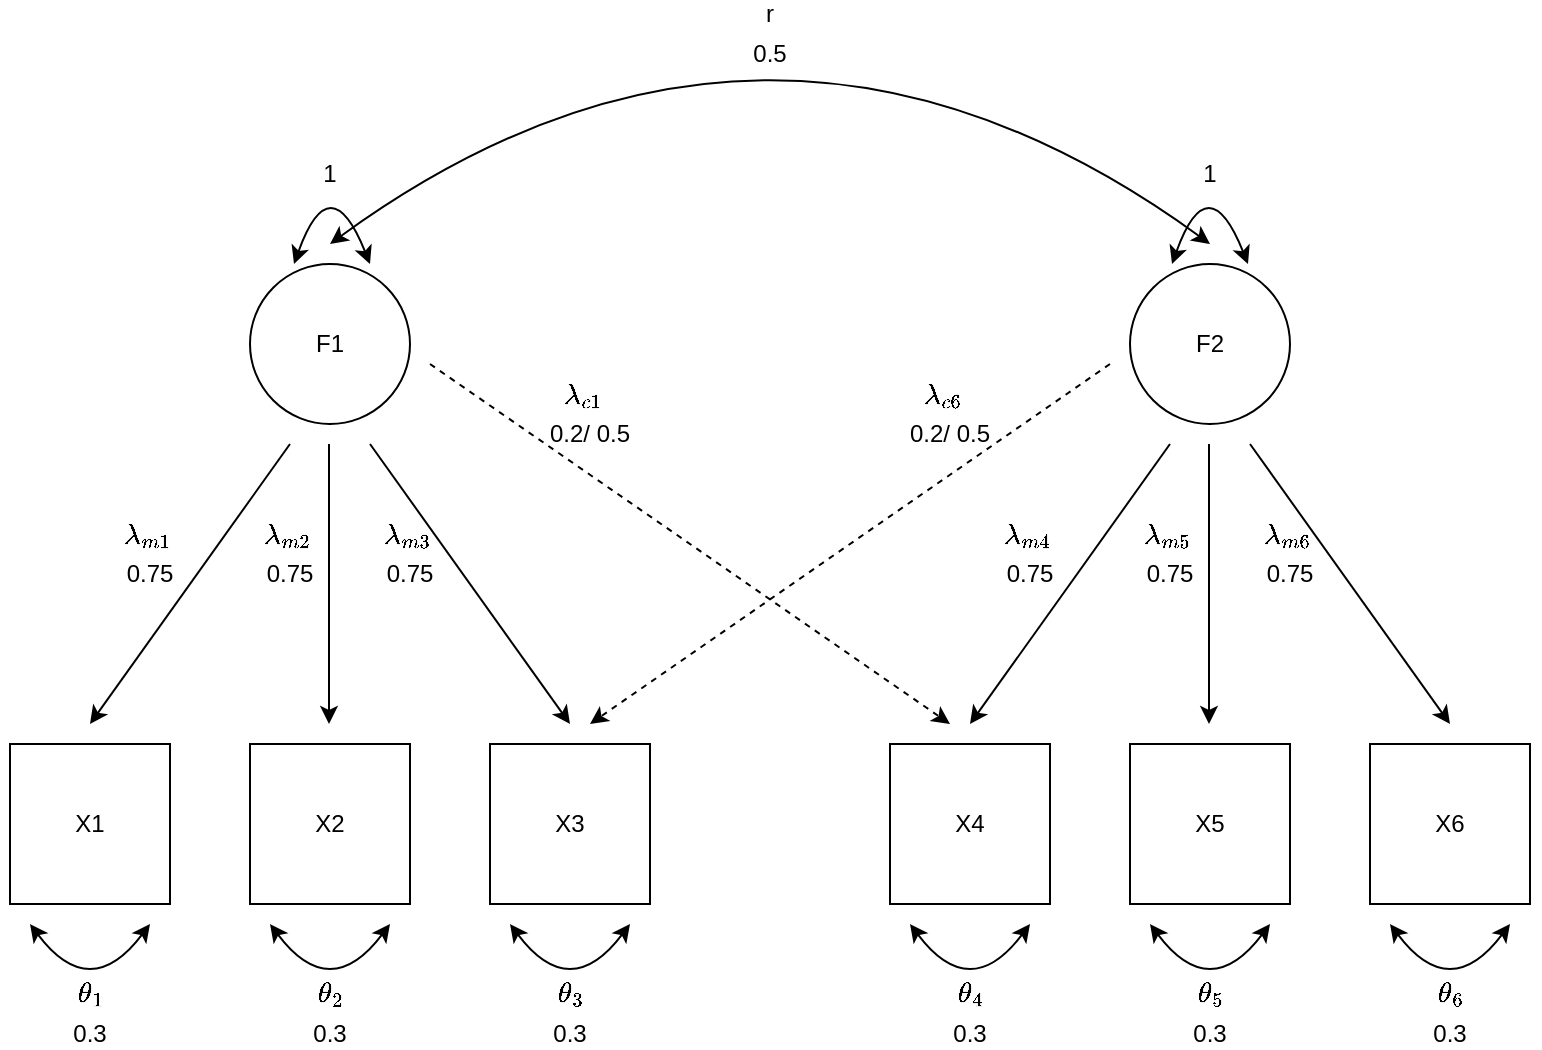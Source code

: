 <mxfile version="17.5.0" type="device"><diagram id="7yZWHM5hNiSJyR0sJOxw" name="Page-1"><mxGraphModel dx="1398" dy="744" grid="1" gridSize="10" guides="1" tooltips="1" connect="1" arrows="1" fold="1" page="1" pageScale="1" pageWidth="850" pageHeight="1100" math="1" shadow="0"><root><mxCell id="0"/><mxCell id="1" parent="0"/><mxCell id="l2Lz9_HfoFGXl_auylKm-1" value="X1" style="whiteSpace=wrap;html=1;aspect=fixed;" parent="1" vertex="1"><mxGeometry x="40" y="600" width="80" height="80" as="geometry"/></mxCell><mxCell id="l2Lz9_HfoFGXl_auylKm-2" value="X2" style="whiteSpace=wrap;html=1;aspect=fixed;" parent="1" vertex="1"><mxGeometry x="160" y="600" width="80" height="80" as="geometry"/></mxCell><mxCell id="l2Lz9_HfoFGXl_auylKm-3" value="X3" style="whiteSpace=wrap;html=1;aspect=fixed;" parent="1" vertex="1"><mxGeometry x="280" y="600" width="80" height="80" as="geometry"/></mxCell><mxCell id="l2Lz9_HfoFGXl_auylKm-4" value="X4" style="whiteSpace=wrap;html=1;aspect=fixed;" parent="1" vertex="1"><mxGeometry x="480" y="600" width="80" height="80" as="geometry"/></mxCell><mxCell id="l2Lz9_HfoFGXl_auylKm-5" value="X5" style="whiteSpace=wrap;html=1;aspect=fixed;" parent="1" vertex="1"><mxGeometry x="600" y="600" width="80" height="80" as="geometry"/></mxCell><mxCell id="l2Lz9_HfoFGXl_auylKm-6" value="X6" style="whiteSpace=wrap;html=1;aspect=fixed;" parent="1" vertex="1"><mxGeometry x="720" y="600" width="80" height="80" as="geometry"/></mxCell><mxCell id="l2Lz9_HfoFGXl_auylKm-7" value="F1" style="ellipse;whiteSpace=wrap;html=1;aspect=fixed;" parent="1" vertex="1"><mxGeometry x="160" y="360" width="80" height="80" as="geometry"/></mxCell><mxCell id="l2Lz9_HfoFGXl_auylKm-8" value="F2" style="ellipse;whiteSpace=wrap;html=1;aspect=fixed;" parent="1" vertex="1"><mxGeometry x="600" y="360" width="80" height="80" as="geometry"/></mxCell><mxCell id="tgd6ZOpWkAbLlobaqCAW-1" value="" style="endArrow=classic;startArrow=classic;html=1;curved=1;" parent="1" edge="1"><mxGeometry width="50" height="50" relative="1" as="geometry"><mxPoint x="200" y="350" as="sourcePoint"/><mxPoint x="640" y="350" as="targetPoint"/><Array as="points"><mxPoint x="420" y="190"/></Array></mxGeometry></mxCell><mxCell id="tgd6ZOpWkAbLlobaqCAW-2" value="" style="endArrow=classic;startArrow=classic;html=1;curved=1;exitX=0.275;exitY=0;exitDx=0;exitDy=0;exitPerimeter=0;" parent="1" source="l2Lz9_HfoFGXl_auylKm-7" edge="1"><mxGeometry width="50" height="50" relative="1" as="geometry"><mxPoint x="175" y="360" as="sourcePoint"/><mxPoint x="220" y="360" as="targetPoint"/><Array as="points"><mxPoint x="200" y="310"/></Array></mxGeometry></mxCell><mxCell id="tgd6ZOpWkAbLlobaqCAW-4" value="" style="endArrow=classic;startArrow=classic;html=1;curved=1;exitX=0.275;exitY=0;exitDx=0;exitDy=0;exitPerimeter=0;" parent="1" edge="1"><mxGeometry width="50" height="50" relative="1" as="geometry"><mxPoint x="621" y="360" as="sourcePoint"/><mxPoint x="659" y="360" as="targetPoint"/><Array as="points"><mxPoint x="639" y="310"/></Array></mxGeometry></mxCell><mxCell id="tgd6ZOpWkAbLlobaqCAW-5" value="" style="endArrow=classic;startArrow=classic;html=1;curved=1;" parent="1" edge="1"><mxGeometry width="50" height="50" relative="1" as="geometry"><mxPoint x="50" y="690" as="sourcePoint"/><mxPoint x="110" y="690" as="targetPoint"/><Array as="points"><mxPoint x="80" y="730"/></Array></mxGeometry></mxCell><mxCell id="tgd6ZOpWkAbLlobaqCAW-6" value="" style="endArrow=classic;startArrow=classic;html=1;curved=1;" parent="1" edge="1"><mxGeometry width="50" height="50" relative="1" as="geometry"><mxPoint x="170" y="690" as="sourcePoint"/><mxPoint x="230" y="690" as="targetPoint"/><Array as="points"><mxPoint x="200" y="730"/></Array></mxGeometry></mxCell><mxCell id="tgd6ZOpWkAbLlobaqCAW-7" value="" style="endArrow=classic;startArrow=classic;html=1;curved=1;" parent="1" edge="1"><mxGeometry width="50" height="50" relative="1" as="geometry"><mxPoint x="290" y="690" as="sourcePoint"/><mxPoint x="350" y="690" as="targetPoint"/><Array as="points"><mxPoint x="320" y="730"/></Array></mxGeometry></mxCell><mxCell id="tgd6ZOpWkAbLlobaqCAW-8" value="" style="endArrow=classic;startArrow=classic;html=1;curved=1;" parent="1" edge="1"><mxGeometry width="50" height="50" relative="1" as="geometry"><mxPoint x="490" y="690" as="sourcePoint"/><mxPoint x="550" y="690" as="targetPoint"/><Array as="points"><mxPoint x="520" y="730"/></Array></mxGeometry></mxCell><mxCell id="tgd6ZOpWkAbLlobaqCAW-9" value="" style="endArrow=classic;startArrow=classic;html=1;curved=1;" parent="1" edge="1"><mxGeometry width="50" height="50" relative="1" as="geometry"><mxPoint x="610" y="690" as="sourcePoint"/><mxPoint x="670" y="690" as="targetPoint"/><Array as="points"><mxPoint x="640" y="730"/></Array></mxGeometry></mxCell><mxCell id="tgd6ZOpWkAbLlobaqCAW-10" value="" style="endArrow=classic;startArrow=classic;html=1;curved=1;" parent="1" edge="1"><mxGeometry width="50" height="50" relative="1" as="geometry"><mxPoint x="730" y="690" as="sourcePoint"/><mxPoint x="790" y="690" as="targetPoint"/><Array as="points"><mxPoint x="760" y="730"/></Array></mxGeometry></mxCell><mxCell id="RlQ0effUyl4t4b7AmfCB-1" value="" style="endArrow=classic;html=1;rounded=0;" parent="1" edge="1"><mxGeometry width="50" height="50" relative="1" as="geometry"><mxPoint x="180" y="450" as="sourcePoint"/><mxPoint x="80" y="590" as="targetPoint"/></mxGeometry></mxCell><mxCell id="RlQ0effUyl4t4b7AmfCB-2" value="" style="endArrow=classic;html=1;rounded=0;" parent="1" edge="1"><mxGeometry width="50" height="50" relative="1" as="geometry"><mxPoint x="199.5" y="450" as="sourcePoint"/><mxPoint x="199.5" y="590" as="targetPoint"/></mxGeometry></mxCell><mxCell id="RlQ0effUyl4t4b7AmfCB-3" value="" style="endArrow=classic;html=1;rounded=0;" parent="1" edge="1"><mxGeometry width="50" height="50" relative="1" as="geometry"><mxPoint x="220" y="450" as="sourcePoint"/><mxPoint x="320" y="590" as="targetPoint"/></mxGeometry></mxCell><mxCell id="RlQ0effUyl4t4b7AmfCB-4" value="" style="endArrow=classic;html=1;rounded=0;" parent="1" edge="1"><mxGeometry width="50" height="50" relative="1" as="geometry"><mxPoint x="639.5" y="450" as="sourcePoint"/><mxPoint x="639.5" y="590" as="targetPoint"/></mxGeometry></mxCell><mxCell id="RlQ0effUyl4t4b7AmfCB-5" value="" style="endArrow=classic;html=1;rounded=0;" parent="1" edge="1"><mxGeometry width="50" height="50" relative="1" as="geometry"><mxPoint x="620" y="450" as="sourcePoint"/><mxPoint x="520" y="590" as="targetPoint"/></mxGeometry></mxCell><mxCell id="RlQ0effUyl4t4b7AmfCB-6" value="" style="endArrow=classic;html=1;rounded=0;" parent="1" edge="1"><mxGeometry width="50" height="50" relative="1" as="geometry"><mxPoint x="660" y="450" as="sourcePoint"/><mxPoint x="760" y="590" as="targetPoint"/></mxGeometry></mxCell><mxCell id="gGguRTh97zDVYsn-qXuR-1" value="1" style="text;html=1;strokeColor=none;fillColor=none;align=center;verticalAlign=middle;whiteSpace=wrap;rounded=0;" parent="1" vertex="1"><mxGeometry x="170" y="310" width="60" height="10" as="geometry"/></mxCell><mxCell id="gGguRTh97zDVYsn-qXuR-4" value="1" style="text;html=1;strokeColor=none;fillColor=none;align=center;verticalAlign=middle;whiteSpace=wrap;rounded=0;" parent="1" vertex="1"><mxGeometry x="610" y="310" width="60" height="10" as="geometry"/></mxCell><mxCell id="gGguRTh97zDVYsn-qXuR-5" value="0.5" style="text;html=1;strokeColor=none;fillColor=none;align=center;verticalAlign=middle;whiteSpace=wrap;rounded=0;" parent="1" vertex="1"><mxGeometry x="390" y="250" width="60" height="10" as="geometry"/></mxCell><mxCell id="gGguRTh97zDVYsn-qXuR-6" value="0.3" style="text;html=1;strokeColor=none;fillColor=none;align=center;verticalAlign=middle;whiteSpace=wrap;rounded=0;" parent="1" vertex="1"><mxGeometry x="50" y="740" width="60" height="10" as="geometry"/></mxCell><mxCell id="gGguRTh97zDVYsn-qXuR-7" value="0.3" style="text;html=1;strokeColor=none;fillColor=none;align=center;verticalAlign=middle;whiteSpace=wrap;rounded=0;" parent="1" vertex="1"><mxGeometry x="170" y="740" width="60" height="10" as="geometry"/></mxCell><mxCell id="gGguRTh97zDVYsn-qXuR-8" value="0.3" style="text;html=1;strokeColor=none;fillColor=none;align=center;verticalAlign=middle;whiteSpace=wrap;rounded=0;" parent="1" vertex="1"><mxGeometry x="290" y="740" width="60" height="10" as="geometry"/></mxCell><mxCell id="gGguRTh97zDVYsn-qXuR-10" value="0.3" style="text;html=1;strokeColor=none;fillColor=none;align=center;verticalAlign=middle;whiteSpace=wrap;rounded=0;" parent="1" vertex="1"><mxGeometry x="490" y="740" width="60" height="10" as="geometry"/></mxCell><mxCell id="gGguRTh97zDVYsn-qXuR-11" value="0.3" style="text;html=1;strokeColor=none;fillColor=none;align=center;verticalAlign=middle;whiteSpace=wrap;rounded=0;" parent="1" vertex="1"><mxGeometry x="610" y="740" width="60" height="10" as="geometry"/></mxCell><mxCell id="gGguRTh97zDVYsn-qXuR-12" value="0.3" style="text;html=1;strokeColor=none;fillColor=none;align=center;verticalAlign=middle;whiteSpace=wrap;rounded=0;" parent="1" vertex="1"><mxGeometry x="730" y="740" width="60" height="10" as="geometry"/></mxCell><mxCell id="gGguRTh97zDVYsn-qXuR-13" value="0.75" style="text;html=1;strokeColor=none;fillColor=none;align=center;verticalAlign=middle;whiteSpace=wrap;rounded=0;" parent="1" vertex="1"><mxGeometry x="80" y="510" width="60" height="10" as="geometry"/></mxCell><mxCell id="gGguRTh97zDVYsn-qXuR-22" value="" style="endArrow=classic;html=1;rounded=0;dashed=1;" parent="1" edge="1"><mxGeometry width="50" height="50" relative="1" as="geometry"><mxPoint x="250" y="410" as="sourcePoint"/><mxPoint x="510" y="590" as="targetPoint"/></mxGeometry></mxCell><mxCell id="gGguRTh97zDVYsn-qXuR-23" value="" style="endArrow=classic;html=1;rounded=0;dashed=1;" parent="1" edge="1"><mxGeometry width="50" height="50" relative="1" as="geometry"><mxPoint x="590" y="410" as="sourcePoint"/><mxPoint x="330" y="590" as="targetPoint"/></mxGeometry></mxCell><mxCell id="gGguRTh97zDVYsn-qXuR-24" value="0.2/ 0.5" style="text;html=1;strokeColor=none;fillColor=none;align=center;verticalAlign=middle;whiteSpace=wrap;rounded=0;" parent="1" vertex="1"><mxGeometry x="300" y="440" width="60" height="10" as="geometry"/></mxCell><mxCell id="gGguRTh97zDVYsn-qXuR-28" value="0.2/ 0.5" style="text;html=1;strokeColor=none;fillColor=none;align=center;verticalAlign=middle;whiteSpace=wrap;rounded=0;" parent="1" vertex="1"><mxGeometry x="480" y="440" width="60" height="10" as="geometry"/></mxCell><mxCell id="EZoO8CYYOMV7mXSTgMPz-3" value="0.75" style="text;html=1;strokeColor=none;fillColor=none;align=center;verticalAlign=middle;whiteSpace=wrap;rounded=0;" parent="1" vertex="1"><mxGeometry x="150" y="510" width="60" height="10" as="geometry"/></mxCell><mxCell id="EZoO8CYYOMV7mXSTgMPz-5" value="0.75" style="text;html=1;strokeColor=none;fillColor=none;align=center;verticalAlign=middle;whiteSpace=wrap;rounded=0;" parent="1" vertex="1"><mxGeometry x="210" y="510" width="60" height="10" as="geometry"/></mxCell><mxCell id="EZoO8CYYOMV7mXSTgMPz-7" value="0.75" style="text;html=1;strokeColor=none;fillColor=none;align=center;verticalAlign=middle;whiteSpace=wrap;rounded=0;" parent="1" vertex="1"><mxGeometry x="520" y="510" width="60" height="10" as="geometry"/></mxCell><mxCell id="EZoO8CYYOMV7mXSTgMPz-8" value="0.75" style="text;html=1;strokeColor=none;fillColor=none;align=center;verticalAlign=middle;whiteSpace=wrap;rounded=0;" parent="1" vertex="1"><mxGeometry x="650" y="510" width="60" height="10" as="geometry"/></mxCell><mxCell id="EZoO8CYYOMV7mXSTgMPz-9" value="0.75" style="text;html=1;strokeColor=none;fillColor=none;align=center;verticalAlign=middle;whiteSpace=wrap;rounded=0;" parent="1" vertex="1"><mxGeometry x="590" y="510" width="60" height="10" as="geometry"/></mxCell><mxCell id="Vt7r0TU3cWj8TG8nADMm-1" value="$$\theta_1$$" style="text;html=1;align=center;verticalAlign=middle;resizable=0;points=[];autosize=1;strokeColor=none;fillColor=none;" parent="1" vertex="1"><mxGeometry x="35" y="715" width="90" height="20" as="geometry"/></mxCell><mxCell id="Vt7r0TU3cWj8TG8nADMm-17" value="&lt;div style=&quot;text-align: center&quot;&gt;&lt;span&gt;&lt;font face=&quot;helvetica&quot;&gt;$$\lambda_{m 1}$$&lt;/font&gt;&lt;/span&gt;&lt;/div&gt;" style="text;whiteSpace=wrap;html=1;" parent="1" vertex="1"><mxGeometry x="95" y="470" width="30" height="40" as="geometry"/></mxCell><mxCell id="Vt7r0TU3cWj8TG8nADMm-21" value="r" style="text;html=1;strokeColor=none;fillColor=none;align=center;verticalAlign=middle;whiteSpace=wrap;rounded=0;" parent="1" vertex="1"><mxGeometry x="390" y="230" width="60" height="10" as="geometry"/></mxCell><mxCell id="Vt7r0TU3cWj8TG8nADMm-30" value="$$\theta_2$$" style="text;html=1;align=center;verticalAlign=middle;resizable=0;points=[];autosize=1;strokeColor=none;fillColor=none;" parent="1" vertex="1"><mxGeometry x="155" y="715" width="90" height="20" as="geometry"/></mxCell><mxCell id="Vt7r0TU3cWj8TG8nADMm-31" value="$$\theta_3$$" style="text;html=1;align=center;verticalAlign=middle;resizable=0;points=[];autosize=1;strokeColor=none;fillColor=none;" parent="1" vertex="1"><mxGeometry x="275" y="715" width="90" height="20" as="geometry"/></mxCell><mxCell id="Vt7r0TU3cWj8TG8nADMm-32" value="$$\theta_4$$" style="text;html=1;align=center;verticalAlign=middle;resizable=0;points=[];autosize=1;strokeColor=none;fillColor=none;" parent="1" vertex="1"><mxGeometry x="475" y="715" width="90" height="20" as="geometry"/></mxCell><mxCell id="Vt7r0TU3cWj8TG8nADMm-33" value="$$\theta_5$$" style="text;html=1;align=center;verticalAlign=middle;resizable=0;points=[];autosize=1;strokeColor=none;fillColor=none;" parent="1" vertex="1"><mxGeometry x="595" y="715" width="90" height="20" as="geometry"/></mxCell><mxCell id="Vt7r0TU3cWj8TG8nADMm-34" value="$$\theta_6$$" style="text;html=1;align=center;verticalAlign=middle;resizable=0;points=[];autosize=1;strokeColor=none;fillColor=none;" parent="1" vertex="1"><mxGeometry x="715" y="715" width="90" height="20" as="geometry"/></mxCell><mxCell id="Vt7r0TU3cWj8TG8nADMm-36" value="&lt;div style=&quot;text-align: center&quot;&gt;&lt;span&gt;&lt;font face=&quot;helvetica&quot;&gt;$$\lambda_{m 2}$$&lt;/font&gt;&lt;/span&gt;&lt;/div&gt;" style="text;whiteSpace=wrap;html=1;" parent="1" vertex="1"><mxGeometry x="165" y="470" width="30" height="40" as="geometry"/></mxCell><mxCell id="Vt7r0TU3cWj8TG8nADMm-37" value="&lt;div style=&quot;text-align: center&quot;&gt;&lt;span&gt;&lt;font face=&quot;helvetica&quot;&gt;$$\lambda_{m 3}$$&lt;/font&gt;&lt;/span&gt;&lt;/div&gt;" style="text;whiteSpace=wrap;html=1;" parent="1" vertex="1"><mxGeometry x="225" y="470" width="30" height="40" as="geometry"/></mxCell><mxCell id="Vt7r0TU3cWj8TG8nADMm-38" value="&lt;div style=&quot;text-align: center&quot;&gt;&lt;span&gt;&lt;font face=&quot;helvetica&quot;&gt;$$\lambda_{m 4}$$&lt;/font&gt;&lt;/span&gt;&lt;/div&gt;" style="text;whiteSpace=wrap;html=1;" parent="1" vertex="1"><mxGeometry x="535" y="470" width="30" height="40" as="geometry"/></mxCell><mxCell id="Vt7r0TU3cWj8TG8nADMm-39" value="&lt;div style=&quot;text-align: center&quot;&gt;&lt;span&gt;&lt;font face=&quot;helvetica&quot;&gt;$$\lambda_{m 5}$$&lt;/font&gt;&lt;/span&gt;&lt;/div&gt;" style="text;whiteSpace=wrap;html=1;" parent="1" vertex="1"><mxGeometry x="605" y="470" width="30" height="40" as="geometry"/></mxCell><mxCell id="Vt7r0TU3cWj8TG8nADMm-40" value="&lt;div style=&quot;text-align: center&quot;&gt;&lt;span&gt;&lt;font face=&quot;helvetica&quot;&gt;$$\lambda_{m 6}$$&lt;/font&gt;&lt;/span&gt;&lt;/div&gt;" style="text;whiteSpace=wrap;html=1;" parent="1" vertex="1"><mxGeometry x="665" y="470" width="30" height="40" as="geometry"/></mxCell><mxCell id="Vt7r0TU3cWj8TG8nADMm-41" value="&lt;div style=&quot;text-align: center&quot;&gt;&lt;span&gt;&lt;font face=&quot;helvetica&quot;&gt;$$\lambda_{c 1}$$&lt;/font&gt;&lt;/span&gt;&lt;/div&gt;" style="text;whiteSpace=wrap;html=1;" parent="1" vertex="1"><mxGeometry x="315" y="400" width="30" height="40" as="geometry"/></mxCell><mxCell id="Vt7r0TU3cWj8TG8nADMm-43" value="&lt;div style=&quot;text-align: center&quot;&gt;&lt;span&gt;&lt;font face=&quot;helvetica&quot;&gt;$$\lambda_{c 6}$$&lt;/font&gt;&lt;/span&gt;&lt;/div&gt;" style="text;whiteSpace=wrap;html=1;" parent="1" vertex="1"><mxGeometry x="495" y="400" width="30" height="40" as="geometry"/></mxCell></root></mxGraphModel></diagram></mxfile>